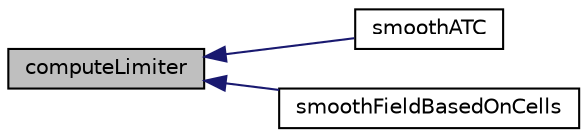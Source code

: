 digraph "computeLimiter"
{
  bgcolor="transparent";
  edge [fontname="Helvetica",fontsize="10",labelfontname="Helvetica",labelfontsize="10"];
  node [fontname="Helvetica",fontsize="10",shape=record];
  rankdir="LR";
  Node1 [label="computeLimiter",height=0.2,width=0.4,color="black", fillcolor="grey75", style="filled" fontcolor="black"];
  Node1 -> Node2 [dir="back",color="midnightblue",fontsize="10",style="solid",fontname="Helvetica"];
  Node2 [label="smoothATC",height=0.2,width=0.4,color="black",URL="$classFoam_1_1ATCModel.html#ac365f03e4c35667c89c9c1020b8515e1",tooltip="Limit ATC field using ATClimiter_. "];
  Node1 -> Node3 [dir="back",color="midnightblue",fontsize="10",style="solid",fontname="Helvetica"];
  Node3 [label="smoothFieldBasedOnCells",height=0.2,width=0.4,color="black",URL="$classFoam_1_1ATCModel.html#a704dd4ff37d0bdcee146a52dcc5c268c",tooltip="Smooth an arbitrary field on a given list of cells. "];
}
